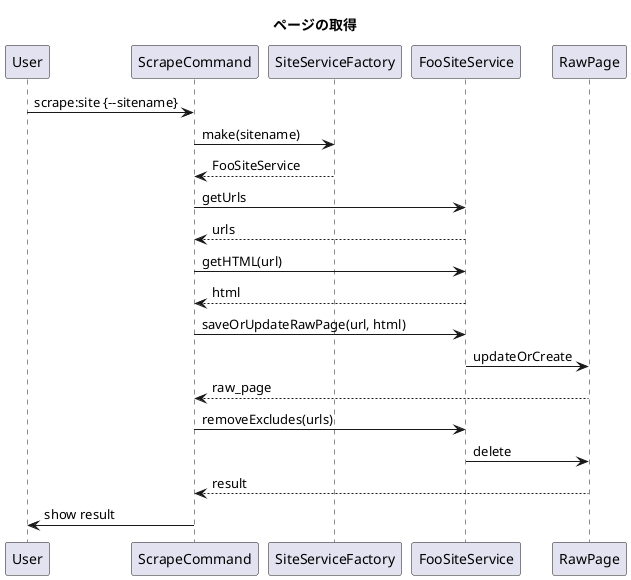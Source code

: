 @startuml
title ページの取得
User -> ScrapeCommand: scrape:site {--sitename}
ScrapeCommand -> SiteServiceFactory: make(sitename)
ScrapeCommand <-- SiteServiceFactory: FooSiteService
ScrapeCommand -> FooSiteService: getUrls
ScrapeCommand <-- FooSiteService: urls
ScrapeCommand -> FooSiteService: getHTML(url)
ScrapeCommand <-- FooSiteService: html
ScrapeCommand -> FooSiteService: saveOrUpdateRawPage(url, html)
FooSiteService -> RawPage: updateOrCreate
ScrapeCommand <-- RawPage: raw_page
ScrapeCommand -> FooSiteService: removeExcludes(urls)
FooSiteService -> RawPage: delete
ScrapeCommand <-- RawPage: result
User <- ScrapeCommand: show result
@enduml
@startuml
title ページテキストの抽出
User -> ExtractCommand: extract:pages
ExtractCommand -> SiteServiceFactory: make(sitename)
ExtractCommand <-- SiteServiceFactory: FooSiteService
ExtractCommand -> FooSiteService: getUpdatedRawPages
FooSiteService -> RawPage: get
ExtractCommand <-- RawPage: raw_pages
ExtractCommand -> FooSiteService: extractContents
ExtractCommand <-- FooSiteService: [title, text, paks]
ExtractCommand -> FooSiteService: saveOrUpdatePage
FooSiteService -> Page: updateOrCreate
ExtractCommand <-- Page: page
User <- ExtractCommand: show result
@enduml
